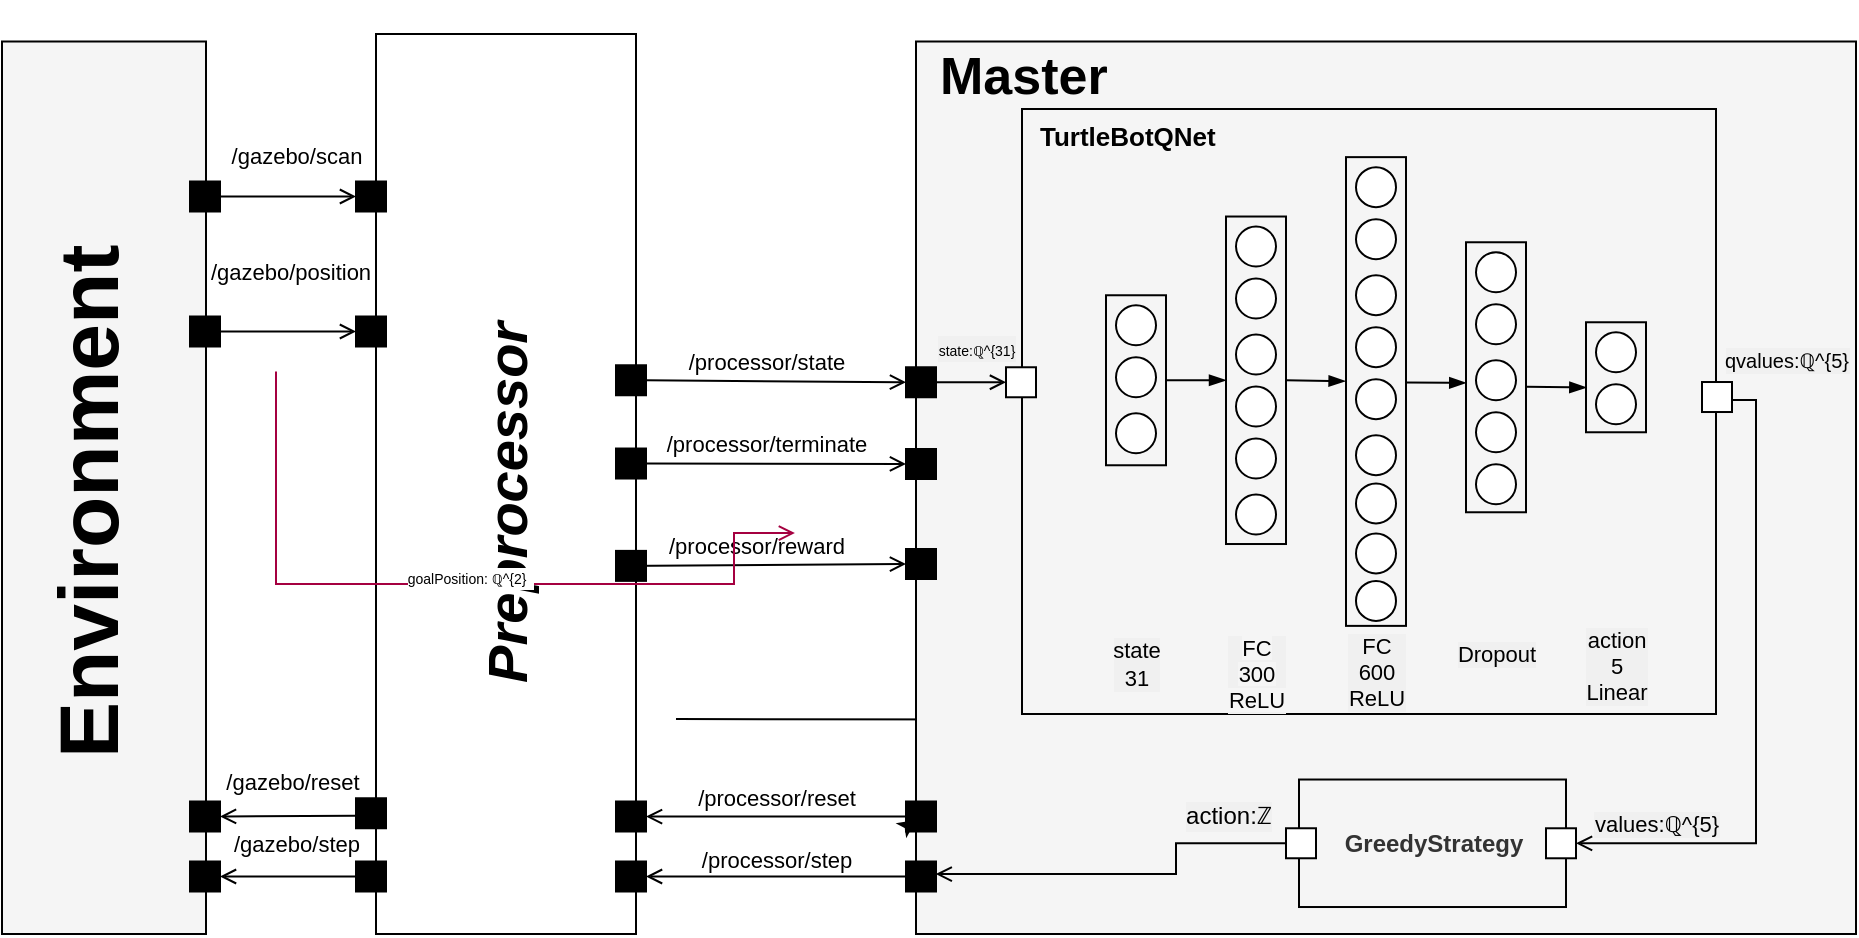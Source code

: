 <mxfile>
    <diagram id="YrSzpa-H51OLec4P3ytI" name="Page-1">
        <mxGraphModel dx="1085" dy="643" grid="1" gridSize="10" guides="1" tooltips="1" connect="1" arrows="1" fold="1" page="1" pageScale="1" pageWidth="850" pageHeight="1100" background="#FFFFFF" math="0" shadow="0">
            <root>
                <mxCell id="0"/>
                <mxCell id="1" parent="0"/>
                <mxCell id="10" style="edgeStyle=none;html=1;entryX=0;entryY=0.5;entryDx=0;entryDy=0;startArrow=none;endArrow=open;endFill=0;strokeColor=#000000;" parent="1" source="21" target="9" edge="1">
                    <mxGeometry relative="1" as="geometry">
                        <mxPoint x="190" y="117.76" as="sourcePoint"/>
                    </mxGeometry>
                </mxCell>
                <mxCell id="12" value="/gazebo/scan" style="edgeLabel;html=1;align=center;verticalAlign=middle;resizable=0;points=[];fontColor=#000000;labelBackgroundColor=#FFFFFF;" parent="10" vertex="1" connectable="0">
                    <mxGeometry x="0.32" y="-4" relative="1" as="geometry">
                        <mxPoint x="-7" y="-25" as="offset"/>
                    </mxGeometry>
                </mxCell>
                <mxCell id="3" value="" style="rounded=0;whiteSpace=wrap;html=1;direction=south;fillColor=#f5f5f5;fontColor=#333333;strokeColor=#000000;" parent="1" vertex="1">
                    <mxGeometry x="173" y="43.75" width="102" height="446.25" as="geometry"/>
                </mxCell>
                <mxCell id="5" value="" style="rounded=0;whiteSpace=wrap;html=1;direction=south;fillColor=#FFFFFF;fontColor=#333333;strokeColor=#000000;" parent="1" vertex="1">
                    <mxGeometry x="360" y="40" width="130" height="450" as="geometry"/>
                </mxCell>
                <mxCell id="9" value="" style="whiteSpace=wrap;html=1;aspect=fixed;fillColor=#000000;" parent="1" vertex="1">
                    <mxGeometry x="350" y="113.75" width="15" height="15" as="geometry"/>
                </mxCell>
                <mxCell id="18" style="edgeStyle=none;html=1;entryX=0;entryY=0.5;entryDx=0;entryDy=0;startArrow=none;endArrow=open;endFill=0;strokeColor=#000000;exitX=1;exitY=0.5;exitDx=0;exitDy=0;" parent="1" source="24" target="20" edge="1">
                    <mxGeometry relative="1" as="geometry">
                        <mxPoint x="195" y="185.26" as="sourcePoint"/>
                    </mxGeometry>
                </mxCell>
                <mxCell id="19" value="/gazebo/position" style="edgeLabel;html=1;align=center;verticalAlign=middle;resizable=0;points=[];spacingBottom=8;fontColor=#000000;labelBackgroundColor=#FFFFFF;" parent="18" vertex="1" connectable="0">
                    <mxGeometry x="0.32" y="-4" relative="1" as="geometry">
                        <mxPoint x="-10" y="-30" as="offset"/>
                    </mxGeometry>
                </mxCell>
                <mxCell id="20" value="" style="whiteSpace=wrap;html=1;aspect=fixed;fillColor=#000000;" parent="1" vertex="1">
                    <mxGeometry x="350" y="181.25" width="15" height="15" as="geometry"/>
                </mxCell>
                <mxCell id="21" value="" style="whiteSpace=wrap;html=1;aspect=fixed;fillColor=#000000;" parent="1" vertex="1">
                    <mxGeometry x="267" y="113.75" width="15" height="15" as="geometry"/>
                </mxCell>
                <mxCell id="24" value="" style="whiteSpace=wrap;html=1;aspect=fixed;fillColor=#000000;" parent="1" vertex="1">
                    <mxGeometry x="267" y="181.25" width="15" height="15" as="geometry"/>
                </mxCell>
                <mxCell id="27" style="edgeStyle=none;html=1;entryX=0;entryY=0.5;entryDx=0;entryDy=0;startArrow=none;endArrow=open;endFill=0;strokeColor=#000000;exitX=1;exitY=0.5;exitDx=0;exitDy=0;" parent="1" source="140" target="253" edge="1">
                    <mxGeometry relative="1" as="geometry">
                        <mxPoint x="520" y="211.63" as="sourcePoint"/>
                        <mxPoint x="615" y="211.63" as="targetPoint"/>
                    </mxGeometry>
                </mxCell>
                <mxCell id="28" value="/processor/state" style="edgeLabel;html=1;align=center;verticalAlign=middle;resizable=0;points=[];fontColor=#000000;labelBackgroundColor=#FFFFFF;" parent="27" vertex="1" connectable="0">
                    <mxGeometry x="0.32" y="-4" relative="1" as="geometry">
                        <mxPoint x="-26" y="-14" as="offset"/>
                    </mxGeometry>
                </mxCell>
                <mxCell id="30" value="" style="whiteSpace=wrap;html=1;aspect=fixed;fillColor=#000000;" parent="1" vertex="1">
                    <mxGeometry x="480" y="423.75" width="15" height="15" as="geometry"/>
                </mxCell>
                <mxCell id="31" style="edgeStyle=none;html=1;entryX=0;entryY=0.5;entryDx=0;entryDy=0;startArrow=none;endArrow=open;endFill=0;strokeColor=#000000;exitX=1;exitY=0.5;exitDx=0;exitDy=0;" parent="1" source="138" target="254" edge="1">
                    <mxGeometry relative="1" as="geometry">
                        <mxPoint x="535" y="255" as="sourcePoint"/>
                    </mxGeometry>
                </mxCell>
                <mxCell id="32" value="/processor/terminate" style="edgeLabel;html=1;align=center;verticalAlign=middle;resizable=0;points=[];fontColor=#000000;labelBackgroundColor=#FFFFFF;" parent="31" vertex="1" connectable="0">
                    <mxGeometry x="0.32" y="-4" relative="1" as="geometry">
                        <mxPoint x="-26" y="-14" as="offset"/>
                    </mxGeometry>
                </mxCell>
                <mxCell id="34" value="" style="whiteSpace=wrap;html=1;aspect=fixed;fillColor=#000000;" parent="1" vertex="1">
                    <mxGeometry x="480" y="453.75" width="15" height="15" as="geometry"/>
                </mxCell>
                <mxCell id="35" style="edgeStyle=none;html=1;entryX=0;entryY=0.5;entryDx=0;entryDy=0;startArrow=none;endArrow=open;endFill=0;strokeColor=#000000;exitX=0;exitY=0.5;exitDx=0;exitDy=0;" parent="1" source="38" target="255" edge="1">
                    <mxGeometry relative="1" as="geometry">
                        <mxPoint x="525" y="253.75" as="sourcePoint"/>
                    </mxGeometry>
                </mxCell>
                <mxCell id="36" value="/processor/reward" style="edgeLabel;html=1;align=center;verticalAlign=middle;resizable=0;points=[];fontColor=#000000;labelBackgroundColor=#FFFFFF;" parent="35" vertex="1" connectable="0">
                    <mxGeometry x="0.32" y="-4" relative="1" as="geometry">
                        <mxPoint x="-26" y="-14" as="offset"/>
                    </mxGeometry>
                </mxCell>
                <mxCell id="38" value="" style="whiteSpace=wrap;html=1;aspect=fixed;fillColor=#000000;" parent="1" vertex="1">
                    <mxGeometry x="480" y="298.44" width="15" height="15" as="geometry"/>
                </mxCell>
                <mxCell id="79" value="&lt;font size=&quot;1&quot;&gt;&lt;b&gt;&lt;i style=&quot;font-size: 28px&quot;&gt;Preprocessor&lt;/i&gt;&lt;/b&gt;&lt;/font&gt;" style="text;html=1;resizable=0;autosize=1;align=center;verticalAlign=middle;points=[];fillColor=none;strokeColor=none;rounded=0;labelBackgroundColor=#FFFFFF;fontSize=9;fontColor=#000000;rotation=-90;" parent="1" vertex="1">
                    <mxGeometry x="325" y="264.69" width="200" height="20" as="geometry"/>
                </mxCell>
                <mxCell id="115" style="edgeStyle=none;html=1;entryX=0;entryY=0.5;entryDx=0;entryDy=0;startArrow=open;endArrow=none;endFill=0;strokeColor=#000000;startFill=0;" parent="1" source="118" target="117" edge="1">
                    <mxGeometry relative="1" as="geometry">
                        <mxPoint x="270" y="457.76" as="sourcePoint"/>
                    </mxGeometry>
                </mxCell>
                <mxCell id="116" value="/processor/step" style="edgeLabel;html=1;align=center;verticalAlign=middle;resizable=0;points=[];fontColor=#000000;labelBackgroundColor=#FFFFFF;" parent="115" vertex="1" connectable="0">
                    <mxGeometry x="0.32" y="-4" relative="1" as="geometry">
                        <mxPoint x="233" y="-13" as="offset"/>
                    </mxGeometry>
                </mxCell>
                <mxCell id="117" value="" style="whiteSpace=wrap;html=1;aspect=fixed;fillColor=#000000;" parent="1" vertex="1">
                    <mxGeometry x="350" y="453.75" width="15" height="15" as="geometry"/>
                </mxCell>
                <mxCell id="118" value="" style="whiteSpace=wrap;html=1;aspect=fixed;fillColor=#000000;" parent="1" vertex="1">
                    <mxGeometry x="267" y="453.75" width="15" height="15" as="geometry"/>
                </mxCell>
                <mxCell id="121" value="" style="whiteSpace=wrap;html=1;aspect=fixed;fillColor=#000000;" parent="1" vertex="1">
                    <mxGeometry x="350" y="422.13" width="15" height="15" as="geometry"/>
                </mxCell>
                <mxCell id="122" value="" style="whiteSpace=wrap;html=1;aspect=fixed;fillColor=#000000;" parent="1" vertex="1">
                    <mxGeometry x="267" y="423.75" width="15" height="15" as="geometry"/>
                </mxCell>
                <mxCell id="133" value="&lt;b style=&quot;color: rgb(0 , 0 , 0) ; font-family: &amp;#34;helvetica&amp;#34; ; font-size: 42px ; font-style: normal ; letter-spacing: normal ; text-align: center ; text-indent: 0px ; text-transform: none ; word-spacing: 0px&quot;&gt;&lt;font style=&quot;font-size: 42px&quot;&gt;Environment&lt;/font&gt;&lt;/b&gt;" style="text;whiteSpace=wrap;html=1;fontSize=42;rotation=-90;" parent="1" vertex="1">
                    <mxGeometry x="80" y="229.01" width="280" height="70" as="geometry"/>
                </mxCell>
                <mxCell id="138" value="" style="whiteSpace=wrap;html=1;aspect=fixed;fillColor=#000000;" parent="1" vertex="1">
                    <mxGeometry x="480" y="247.26" width="15" height="15" as="geometry"/>
                </mxCell>
                <mxCell id="140" value="" style="whiteSpace=wrap;html=1;aspect=fixed;fillColor=#000000;" parent="1" vertex="1">
                    <mxGeometry x="480" y="205.63" width="15" height="15" as="geometry"/>
                </mxCell>
                <mxCell id="148" style="edgeStyle=orthogonalEdgeStyle;rounded=0;jumpSize=15;html=1;exitX=1;exitY=0.385;exitDx=0;exitDy=0;entryX=0;entryY=0.25;entryDx=0;entryDy=0;labelBackgroundColor=#FFFFFF;fontSize=17;fontColor=#3333FF;startArrow=none;startFill=0;endArrow=open;endFill=0;strokeColor=#000000;exitPerimeter=0;" parent="1" source="47" edge="1">
                    <mxGeometry relative="1" as="geometry">
                        <mxPoint x="510" y="382.5" as="sourcePoint"/>
                        <mxPoint x="820" y="120.625" as="targetPoint"/>
                    </mxGeometry>
                </mxCell>
                <mxCell id="164" style="edgeStyle=orthogonalEdgeStyle;rounded=0;jumpSize=15;html=1;labelBackgroundColor=#FFFFFF;fontSize=13;fontColor=#3333FF;startArrow=none;startFill=0;endArrow=open;endFill=0;strokeColor=#000000;exitX=0;exitY=0.5;exitDx=0;exitDy=0;" parent="1" source="256" edge="1" target="30">
                    <mxGeometry relative="1" as="geometry">
                        <mxPoint x="1130" y="440" as="sourcePoint"/>
                        <mxPoint x="300" y="430" as="targetPoint"/>
                        <Array as="points">
                            <mxPoint x="615" y="431"/>
                            <mxPoint x="500" y="431"/>
                        </Array>
                    </mxGeometry>
                </mxCell>
                <mxCell id="165" style="edgeStyle=orthogonalEdgeStyle;rounded=0;jumpSize=15;html=1;exitX=0;exitY=0.5;exitDx=0;exitDy=0;labelBackgroundColor=#FFFFFF;fontSize=13;fontColor=#3333FF;startArrow=none;startFill=0;endArrow=open;endFill=0;strokeColor=#000000;entryX=1;entryY=0.5;entryDx=0;entryDy=0;" parent="1" source="257" edge="1" target="34">
                    <mxGeometry relative="1" as="geometry">
                        <mxPoint x="940" y="488.75" as="sourcePoint"/>
                        <mxPoint x="300" y="470" as="targetPoint"/>
                        <Array as="points"/>
                    </mxGeometry>
                </mxCell>
                <mxCell id="193" value="&lt;font style=&quot;font-size: 7px&quot;&gt;goalPosition:&amp;nbsp;ℚ^{2}&amp;nbsp;&amp;nbsp;&lt;/font&gt;" style="edgeStyle=orthogonalEdgeStyle;html=1;labelBackgroundColor=#FFFFFF;fontSize=9;fontColor=#000000;startArrow=none;startFill=0;endArrow=open;endFill=0;strokeColor=#A50040;rounded=0;spacing=3;spacingTop=-7;entryX=-0.006;entryY=0.651;entryDx=0;entryDy=0;exitX=1;exitY=0.5;exitDx=0;exitDy=0;entryPerimeter=0;fillColor=#d80073;" parent="1" source="160" edge="1">
                    <mxGeometry x="0.04" relative="1" as="geometry">
                        <mxPoint x="569.46" y="289.53" as="targetPoint"/>
                        <Array as="points">
                            <mxPoint x="539" y="315"/>
                            <mxPoint x="539" y="290"/>
                        </Array>
                        <mxPoint as="offset"/>
                        <mxPoint x="310" y="208.75" as="sourcePoint"/>
                    </mxGeometry>
                </mxCell>
                <mxCell id="198" value="&lt;font style=&quot;font-size: 7px&quot;&gt;isCrash: B&amp;nbsp;&lt;/font&gt;" style="edgeStyle=orthogonalEdgeStyle;html=1;labelBackgroundColor=#FFFFFF;fontSize=9;fontColor=#000000;startArrow=none;startFill=0;endArrow=open;endFill=0;strokeColor=#2D7600;rounded=0;spacing=3;spacingTop=-7;fillColor=#60a917;exitX=0.5;exitY=1;exitDx=0;exitDy=0;entryX=-0.016;entryY=0.105;entryDx=0;entryDy=0;entryPerimeter=0;" parent="1" source="99" edge="1">
                    <mxGeometry x="-0.173" y="10" relative="1" as="geometry">
                        <mxPoint x="808.56" y="268.8" as="targetPoint"/>
                        <Array as="points">
                            <mxPoint x="835" y="240"/>
                            <mxPoint x="790" y="240"/>
                            <mxPoint x="790" y="269"/>
                        </Array>
                        <mxPoint as="offset"/>
                        <mxPoint x="670" y="292" as="sourcePoint"/>
                    </mxGeometry>
                </mxCell>
                <mxCell id="201" style="edgeStyle=orthogonalEdgeStyle;rounded=0;jumpSize=15;html=1;entryX=0.75;entryY=0;entryDx=0;entryDy=0;labelBackgroundColor=#FFFFFF;fontSize=17;fontColor=#3333FF;startArrow=none;startFill=0;endArrow=open;endFill=0;strokeColor=#A50040;fillColor=#d80073;" parent="1" source="47" edge="1">
                    <mxGeometry relative="1" as="geometry">
                        <mxPoint x="710" y="158" as="sourcePoint"/>
                        <mxPoint x="857.5" y="187.5" as="targetPoint"/>
                        <Array as="points">
                            <mxPoint x="710" y="170"/>
                            <mxPoint x="858" y="170"/>
                        </Array>
                    </mxGeometry>
                </mxCell>
                <mxCell id="212" style="edgeStyle=none;html=1;entryX=0;entryY=0.5;entryDx=0;entryDy=0;startArrow=open;endArrow=none;endFill=0;strokeColor=#000000;startFill=0;exitX=1;exitY=0.5;exitDx=0;exitDy=0;" parent="1" source="122" edge="1">
                    <mxGeometry relative="1" as="geometry">
                        <mxPoint x="282" y="423.75" as="sourcePoint"/>
                        <mxPoint x="350" y="430.88" as="targetPoint"/>
                    </mxGeometry>
                </mxCell>
                <mxCell id="213" value="/processor/reset" style="edgeLabel;html=1;align=center;verticalAlign=middle;resizable=0;points=[];fontColor=#000000;labelBackgroundColor=#FFFFFF;" parent="212" vertex="1" connectable="0">
                    <mxGeometry x="0.32" y="-4" relative="1" as="geometry">
                        <mxPoint x="233" y="-13" as="offset"/>
                    </mxGeometry>
                </mxCell>
                <mxCell id="234" value="" style="rounded=0;whiteSpace=wrap;html=1;direction=south;fillColor=#f5f5f5;fontColor=#333333;strokeColor=#000000;" parent="1" vertex="1">
                    <mxGeometry x="630" y="43.75" width="470" height="446.25" as="geometry"/>
                </mxCell>
                <mxCell id="235" value="&lt;b style=&quot;color: rgb(0 , 0 , 0) ; font-family: &amp;#34;helvetica&amp;#34; ; font-size: 42px ; font-style: normal ; letter-spacing: normal ; text-align: center ; text-indent: 0px ; text-transform: none ; word-spacing: 0px&quot;&gt;&lt;font style=&quot;font-size: 26px&quot;&gt;Master&lt;/font&gt;&lt;/b&gt;" style="text;whiteSpace=wrap;html=1;fontSize=42;rotation=0;" parent="1" vertex="1">
                    <mxGeometry x="640" y="23.75" width="95" height="76.25" as="geometry"/>
                </mxCell>
                <mxCell id="253" value="" style="whiteSpace=wrap;html=1;aspect=fixed;fillColor=#000000;" parent="1" vertex="1">
                    <mxGeometry x="625" y="206.63" width="15" height="15" as="geometry"/>
                </mxCell>
                <mxCell id="254" value="" style="whiteSpace=wrap;html=1;aspect=fixed;fillColor=#000000;" parent="1" vertex="1">
                    <mxGeometry x="625" y="247.5" width="15" height="15" as="geometry"/>
                </mxCell>
                <mxCell id="255" value="" style="whiteSpace=wrap;html=1;aspect=fixed;fillColor=#000000;" parent="1" vertex="1">
                    <mxGeometry x="625" y="297.5" width="15" height="15" as="geometry"/>
                </mxCell>
                <mxCell id="319" value="" style="edgeStyle=none;html=1;fontSize=11;fontColor=#000000;" edge="1" parent="1" source="256" target="234">
                    <mxGeometry relative="1" as="geometry"/>
                </mxCell>
                <mxCell id="256" value="" style="whiteSpace=wrap;html=1;aspect=fixed;fillColor=#000000;" parent="1" vertex="1">
                    <mxGeometry x="625" y="423.75" width="15" height="15" as="geometry"/>
                </mxCell>
                <mxCell id="257" value="" style="whiteSpace=wrap;html=1;aspect=fixed;fillColor=#000000;" parent="1" vertex="1">
                    <mxGeometry x="625" y="453.75" width="15" height="15" as="geometry"/>
                </mxCell>
                <mxCell id="258" value="" style="rounded=0;whiteSpace=wrap;html=1;direction=south;fillColor=#F5F5F5;fontColor=#333333;strokeColor=#000000;spacing=2;spacingRight=0;spacingLeft=0;spacingTop=0;" vertex="1" parent="1">
                    <mxGeometry x="683" y="77.5" width="347" height="302.5" as="geometry"/>
                </mxCell>
                <mxCell id="259" value="" style="rounded=0;whiteSpace=wrap;html=1;direction=south;fillColor=#f5f5f5;fontColor=#333333;strokeColor=#000000;" vertex="1" parent="1">
                    <mxGeometry x="725" y="170.63" width="30" height="85" as="geometry"/>
                </mxCell>
                <mxCell id="264" value="" style="whiteSpace=wrap;html=1;aspect=fixed;fillColor=#FFFFFF;spacingRight=0;spacingLeft=0;strokeColor=#000000;" vertex="1" parent="1">
                    <mxGeometry x="675" y="206.63" width="15" height="15" as="geometry"/>
                </mxCell>
                <mxCell id="265" value="&lt;span style=&quot;color: rgb(0 , 0 , 0) ; font-family: &amp;#34;helvetica&amp;#34; ; font-style: normal ; letter-spacing: normal ; text-align: center ; text-indent: 0px ; text-transform: none ; word-spacing: 0px&quot;&gt;&lt;font style=&quot;font-size: 13px&quot;&gt;&lt;b&gt;TurtleBotQNet&lt;/b&gt;&lt;/font&gt;&lt;/span&gt;" style="text;whiteSpace=wrap;html=1;fontSize=42;rotation=0;" vertex="1" parent="1">
                    <mxGeometry x="690" y="50" width="95" height="50" as="geometry"/>
                </mxCell>
                <mxCell id="266" value="" style="ellipse;whiteSpace=wrap;html=1;aspect=fixed;fontSize=13;strokeColor=#000000;fillColor=#FFFFFF;" vertex="1" parent="1">
                    <mxGeometry x="730" y="175.63" width="20" height="20" as="geometry"/>
                </mxCell>
                <mxCell id="268" value="" style="ellipse;whiteSpace=wrap;html=1;aspect=fixed;fontSize=13;strokeColor=#000000;fillColor=#FFFFFF;" vertex="1" parent="1">
                    <mxGeometry x="730" y="201.63" width="20" height="20" as="geometry"/>
                </mxCell>
                <mxCell id="269" value="" style="ellipse;whiteSpace=wrap;html=1;aspect=fixed;fontSize=13;strokeColor=#000000;fillColor=#FFFFFF;" vertex="1" parent="1">
                    <mxGeometry x="730" y="229.63" width="20" height="20" as="geometry"/>
                </mxCell>
                <mxCell id="271" value="" style="rounded=0;whiteSpace=wrap;html=1;direction=south;fillColor=#f5f5f5;fontColor=#333333;strokeColor=#000000;" vertex="1" parent="1">
                    <mxGeometry x="785" y="131.26" width="30" height="163.75" as="geometry"/>
                </mxCell>
                <mxCell id="272" value="" style="ellipse;whiteSpace=wrap;html=1;aspect=fixed;fontSize=13;strokeColor=#000000;fillColor=#FFFFFF;" vertex="1" parent="1">
                    <mxGeometry x="790" y="136.26" width="20" height="20" as="geometry"/>
                </mxCell>
                <mxCell id="273" value="" style="ellipse;whiteSpace=wrap;html=1;aspect=fixed;fontSize=13;strokeColor=#000000;fillColor=#FFFFFF;" vertex="1" parent="1">
                    <mxGeometry x="790" y="162.26" width="20" height="20" as="geometry"/>
                </mxCell>
                <mxCell id="274" value="" style="ellipse;whiteSpace=wrap;html=1;aspect=fixed;fontSize=13;strokeColor=#000000;fillColor=#FFFFFF;" vertex="1" parent="1">
                    <mxGeometry x="790" y="190.26" width="20" height="20" as="geometry"/>
                </mxCell>
                <mxCell id="279" value="" style="ellipse;whiteSpace=wrap;html=1;aspect=fixed;fontSize=13;strokeColor=#000000;fillColor=#FFFFFF;" vertex="1" parent="1">
                    <mxGeometry x="790" y="270.26" width="20" height="20" as="geometry"/>
                </mxCell>
                <mxCell id="280" value="" style="ellipse;whiteSpace=wrap;html=1;aspect=fixed;fontSize=13;strokeColor=#000000;fillColor=#FFFFFF;" vertex="1" parent="1">
                    <mxGeometry x="790" y="242.26" width="20" height="20" as="geometry"/>
                </mxCell>
                <mxCell id="281" value="" style="ellipse;whiteSpace=wrap;html=1;aspect=fixed;fontSize=13;strokeColor=#000000;fillColor=#FFFFFF;" vertex="1" parent="1">
                    <mxGeometry x="790" y="216.26" width="20" height="20" as="geometry"/>
                </mxCell>
                <mxCell id="283" value="" style="rounded=0;whiteSpace=wrap;html=1;direction=south;fillColor=#f5f5f5;fontColor=#333333;strokeColor=#000000;" vertex="1" parent="1">
                    <mxGeometry x="845" y="101.57" width="30" height="234.37" as="geometry"/>
                </mxCell>
                <mxCell id="284" value="" style="ellipse;whiteSpace=wrap;html=1;aspect=fixed;fontSize=13;strokeColor=#000000;fillColor=#FFFFFF;" vertex="1" parent="1">
                    <mxGeometry x="850" y="106.57" width="20" height="20" as="geometry"/>
                </mxCell>
                <mxCell id="285" value="" style="ellipse;whiteSpace=wrap;html=1;aspect=fixed;fontSize=13;strokeColor=#000000;fillColor=#FFFFFF;" vertex="1" parent="1">
                    <mxGeometry x="850" y="132.57" width="20" height="20" as="geometry"/>
                </mxCell>
                <mxCell id="286" value="" style="ellipse;whiteSpace=wrap;html=1;aspect=fixed;fontSize=13;strokeColor=#000000;fillColor=#FFFFFF;" vertex="1" parent="1">
                    <mxGeometry x="850" y="160.57" width="20" height="20" as="geometry"/>
                </mxCell>
                <mxCell id="287" value="" style="ellipse;whiteSpace=wrap;html=1;aspect=fixed;fontSize=13;strokeColor=#000000;fillColor=#FFFFFF;" vertex="1" parent="1">
                    <mxGeometry x="850" y="240.57" width="20" height="20" as="geometry"/>
                </mxCell>
                <mxCell id="288" value="" style="ellipse;whiteSpace=wrap;html=1;aspect=fixed;fontSize=13;strokeColor=#000000;fillColor=#FFFFFF;" vertex="1" parent="1">
                    <mxGeometry x="850" y="212.57" width="20" height="20" as="geometry"/>
                </mxCell>
                <mxCell id="289" value="" style="ellipse;whiteSpace=wrap;html=1;aspect=fixed;fontSize=13;strokeColor=#000000;fillColor=#FFFFFF;" vertex="1" parent="1">
                    <mxGeometry x="850" y="186.57" width="20" height="20" as="geometry"/>
                </mxCell>
                <mxCell id="290" value="" style="ellipse;whiteSpace=wrap;html=1;aspect=fixed;fontSize=13;strokeColor=#000000;fillColor=#FFFFFF;" vertex="1" parent="1">
                    <mxGeometry x="850" y="264.69" width="20" height="20" as="geometry"/>
                </mxCell>
                <mxCell id="291" value="" style="ellipse;whiteSpace=wrap;html=1;aspect=fixed;fontSize=13;strokeColor=#000000;fillColor=#FFFFFF;" vertex="1" parent="1">
                    <mxGeometry x="850" y="289.69" width="20" height="20" as="geometry"/>
                </mxCell>
                <mxCell id="292" value="" style="ellipse;whiteSpace=wrap;html=1;aspect=fixed;fontSize=13;strokeColor=#000000;fillColor=#FFFFFF;" vertex="1" parent="1">
                    <mxGeometry x="850" y="313.44" width="20" height="20" as="geometry"/>
                </mxCell>
                <mxCell id="294" value="" style="rounded=0;whiteSpace=wrap;html=1;direction=south;fillColor=#f5f5f5;fontColor=#333333;strokeColor=#000000;" vertex="1" parent="1">
                    <mxGeometry x="905" y="144.13" width="30" height="135" as="geometry"/>
                </mxCell>
                <mxCell id="295" value="" style="ellipse;whiteSpace=wrap;html=1;aspect=fixed;fontSize=13;strokeColor=#000000;fillColor=#FFFFFF;" vertex="1" parent="1">
                    <mxGeometry x="910" y="149.13" width="20" height="20" as="geometry"/>
                </mxCell>
                <mxCell id="296" value="" style="ellipse;whiteSpace=wrap;html=1;aspect=fixed;fontSize=13;strokeColor=#000000;fillColor=#FFFFFF;" vertex="1" parent="1">
                    <mxGeometry x="910" y="175.13" width="20" height="20" as="geometry"/>
                </mxCell>
                <mxCell id="297" value="" style="ellipse;whiteSpace=wrap;html=1;aspect=fixed;fontSize=13;strokeColor=#000000;fillColor=#FFFFFF;" vertex="1" parent="1">
                    <mxGeometry x="910" y="203.13" width="20" height="20" as="geometry"/>
                </mxCell>
                <mxCell id="299" value="" style="ellipse;whiteSpace=wrap;html=1;aspect=fixed;fontSize=13;strokeColor=#000000;fillColor=#FFFFFF;" vertex="1" parent="1">
                    <mxGeometry x="910" y="255.13" width="20" height="20" as="geometry"/>
                </mxCell>
                <mxCell id="300" value="" style="ellipse;whiteSpace=wrap;html=1;aspect=fixed;fontSize=13;strokeColor=#000000;fillColor=#FFFFFF;" vertex="1" parent="1">
                    <mxGeometry x="910" y="229.13" width="20" height="20" as="geometry"/>
                </mxCell>
                <mxCell id="304" value="" style="rounded=0;whiteSpace=wrap;html=1;direction=south;fillColor=#f5f5f5;fontColor=#333333;strokeColor=#000000;" vertex="1" parent="1">
                    <mxGeometry x="965" y="184.13" width="30" height="55" as="geometry"/>
                </mxCell>
                <mxCell id="305" value="" style="ellipse;whiteSpace=wrap;html=1;aspect=fixed;fontSize=13;strokeColor=#000000;fillColor=#FFFFFF;" vertex="1" parent="1">
                    <mxGeometry x="970" y="189.13" width="20" height="20" as="geometry"/>
                </mxCell>
                <mxCell id="306" value="" style="ellipse;whiteSpace=wrap;html=1;aspect=fixed;fontSize=13;strokeColor=#000000;fillColor=#FFFFFF;" vertex="1" parent="1">
                    <mxGeometry x="970" y="215.13" width="20" height="20" as="geometry"/>
                </mxCell>
                <mxCell id="308" style="edgeStyle=none;html=1;entryX=0;entryY=0.5;entryDx=0;entryDy=0;startArrow=none;endArrow=open;endFill=0;strokeColor=#000000;exitX=1;exitY=0.5;exitDx=0;exitDy=0;" edge="1" parent="1" source="253" target="264">
                    <mxGeometry relative="1" as="geometry">
                        <mxPoint x="505" y="221.63" as="sourcePoint"/>
                        <mxPoint x="635" y="221.63" as="targetPoint"/>
                    </mxGeometry>
                </mxCell>
                <mxCell id="309" value="&lt;font style=&quot;font-size: 7px&quot;&gt;state:ℚ^{31}&lt;/font&gt;" style="edgeLabel;html=1;align=center;verticalAlign=middle;resizable=0;points=[];fontColor=#000000;labelBackgroundColor=#F0F0F0;labelBorderColor=none;" vertex="1" connectable="0" parent="308">
                    <mxGeometry x="0.32" y="-4" relative="1" as="geometry">
                        <mxPoint x="-3" y="-21" as="offset"/>
                    </mxGeometry>
                </mxCell>
                <mxCell id="310" value="&lt;font color=&quot;#000000&quot; style=&quot;font-size: 11px&quot;&gt;state&lt;br&gt;31&lt;br&gt;&lt;/font&gt;" style="text;html=1;resizable=0;autosize=1;align=center;verticalAlign=middle;points=[];fillColor=none;strokeColor=none;rounded=0;labelBackgroundColor=#F0F0F0;labelBorderColor=none;fontSize=7;" vertex="1" parent="1">
                    <mxGeometry x="720" y="340" width="40" height="30" as="geometry"/>
                </mxCell>
                <mxCell id="311" value="&lt;font color=&quot;#000000&quot; style=&quot;font-size: 11px&quot;&gt;&lt;span style=&quot;background-color: rgb(245 , 245 , 245)&quot;&gt;FC&lt;br&gt;300&lt;br&gt;ReLU&lt;/span&gt;&lt;br&gt;&lt;/font&gt;" style="text;html=1;resizable=0;autosize=1;align=center;verticalAlign=middle;points=[];fillColor=none;strokeColor=none;rounded=0;labelBackgroundColor=#F0F0F0;labelBorderColor=none;fontSize=7;" vertex="1" parent="1">
                    <mxGeometry x="780" y="340" width="40" height="40" as="geometry"/>
                </mxCell>
                <mxCell id="312" value="&lt;font color=&quot;#000000&quot; style=&quot;font-size: 11px&quot;&gt;FC&lt;br&gt;600&lt;br&gt;ReLU&lt;br&gt;&lt;/font&gt;" style="text;html=1;resizable=0;autosize=1;align=center;verticalAlign=middle;points=[];fillColor=none;strokeColor=none;rounded=0;labelBackgroundColor=#F0F0F0;labelBorderColor=none;fontSize=7;" vertex="1" parent="1">
                    <mxGeometry x="840" y="338.75" width="40" height="40" as="geometry"/>
                </mxCell>
                <mxCell id="313" value="&lt;font color=&quot;#000000&quot;&gt;&lt;font style=&quot;font-size: 11px&quot;&gt;Dropout&lt;/font&gt;&lt;br&gt;&lt;/font&gt;" style="text;html=1;resizable=0;autosize=1;align=center;verticalAlign=middle;points=[];fillColor=none;strokeColor=none;rounded=0;labelBackgroundColor=#F0F0F0;labelBorderColor=none;fontSize=7;" vertex="1" parent="1">
                    <mxGeometry x="895" y="340" width="50" height="20" as="geometry"/>
                </mxCell>
                <mxCell id="314" value="&lt;font color=&quot;#000000&quot; style=&quot;font-size: 11px&quot;&gt;action&lt;br&gt;5&lt;br&gt;Linear&lt;br&gt;&lt;/font&gt;" style="text;html=1;resizable=0;autosize=1;align=center;verticalAlign=middle;points=[];fillColor=none;strokeColor=none;rounded=0;labelBackgroundColor=#F0F0F0;labelBorderColor=none;fontSize=7;" vertex="1" parent="1">
                    <mxGeometry x="955" y="335.94" width="50" height="40" as="geometry"/>
                </mxCell>
                <mxCell id="317" value="&lt;b&gt;GreedyStrategy&lt;/b&gt;" style="rounded=0;whiteSpace=wrap;html=1;direction=south;fillColor=#f5f5f5;fontColor=#333333;strokeColor=#000000;spacing=2;spacingRight=0;spacingLeft=0;spacingTop=0;" vertex="1" parent="1">
                    <mxGeometry x="821.5" y="412.76" width="133.5" height="63.75" as="geometry"/>
                </mxCell>
                <mxCell id="320" value="" style="whiteSpace=wrap;html=1;aspect=fixed;fillColor=#FFFFFF;spacingRight=0;spacingLeft=0;strokeColor=#000000;" vertex="1" parent="1">
                    <mxGeometry x="945" y="437.14" width="15" height="15" as="geometry"/>
                </mxCell>
                <mxCell id="321" style="edgeStyle=orthogonalEdgeStyle;html=1;entryX=1;entryY=0.5;entryDx=0;entryDy=0;startArrow=none;endArrow=open;endFill=0;strokeColor=#000000;exitX=1.013;exitY=0.599;exitDx=0;exitDy=0;rounded=0;exitPerimeter=0;" edge="1" parent="1" target="320" source="323">
                    <mxGeometry relative="1" as="geometry">
                        <mxPoint x="1030" y="222.63" as="sourcePoint"/>
                        <mxPoint x="1025" y="230.13" as="targetPoint"/>
                        <Array as="points">
                            <mxPoint x="1050" y="223"/>
                            <mxPoint x="1050" y="445"/>
                        </Array>
                    </mxGeometry>
                </mxCell>
                <mxCell id="322" value="&lt;font style=&quot;font-size: 10px&quot;&gt;qvalues:ℚ^{5}&lt;/font&gt;" style="edgeLabel;html=1;align=center;verticalAlign=middle;resizable=0;points=[];fontColor=#000000;labelBackgroundColor=#F0F0F0;labelBorderColor=none;" vertex="1" connectable="0" parent="321">
                    <mxGeometry x="0.32" y="-4" relative="1" as="geometry">
                        <mxPoint x="19" y="-222" as="offset"/>
                    </mxGeometry>
                </mxCell>
                <mxCell id="323" value="" style="whiteSpace=wrap;html=1;aspect=fixed;fillColor=#FFFFFF;spacingRight=0;spacingLeft=0;strokeColor=#000000;" vertex="1" parent="1">
                    <mxGeometry x="1023" y="214.01" width="15" height="15" as="geometry"/>
                </mxCell>
                <mxCell id="326" style="edgeStyle=orthogonalEdgeStyle;html=1;startArrow=none;endArrow=open;endFill=0;strokeColor=#000000;exitX=0;exitY=0.5;exitDx=0;exitDy=0;rounded=0;entryX=0.991;entryY=0.418;entryDx=0;entryDy=0;entryPerimeter=0;" edge="1" parent="1" source="328" target="257">
                    <mxGeometry relative="1" as="geometry">
                        <mxPoint x="1040" y="232.63" as="sourcePoint"/>
                        <mxPoint x="640" y="460" as="targetPoint"/>
                        <Array as="points">
                            <mxPoint x="760" y="445"/>
                            <mxPoint x="760" y="460"/>
                        </Array>
                    </mxGeometry>
                </mxCell>
                <mxCell id="327" value="&lt;font style=&quot;font-size: 12px&quot;&gt;action:ℤ&lt;/font&gt;" style="edgeLabel;html=1;align=center;verticalAlign=middle;resizable=0;points=[];fontColor=#000000;labelBackgroundColor=#F0F0F0;labelBorderColor=none;" vertex="1" connectable="0" parent="326">
                    <mxGeometry x="0.32" y="-4" relative="1" as="geometry">
                        <mxPoint x="81" y="-25" as="offset"/>
                    </mxGeometry>
                </mxCell>
                <mxCell id="328" value="" style="whiteSpace=wrap;html=1;aspect=fixed;fillColor=#FFFFFF;spacingRight=0;spacingLeft=0;strokeColor=#000000;" vertex="1" parent="1">
                    <mxGeometry x="815" y="437.13" width="15" height="15" as="geometry"/>
                </mxCell>
                <mxCell id="329" value="&lt;font style=&quot;font-size: 11px&quot;&gt;values:ℚ^{5}&lt;/font&gt;" style="edgeLabel;html=1;align=center;verticalAlign=middle;resizable=0;points=[];fontColor=#000000;labelBackgroundColor=#F0F0F0;labelBorderColor=none;" vertex="1" connectable="0" parent="1">
                    <mxGeometry x="1100" y="222.568" as="geometry">
                        <mxPoint x="-100" y="212" as="offset"/>
                    </mxGeometry>
                </mxCell>
                <mxCell id="330" style="edgeStyle=none;html=1;entryX=0.5;entryY=1;entryDx=0;entryDy=0;startArrow=none;endArrow=blockThin;endFill=1;strokeColor=#000000;exitX=0.5;exitY=0;exitDx=0;exitDy=0;" edge="1" parent="1" source="259" target="271">
                    <mxGeometry relative="1" as="geometry">
                        <mxPoint x="650" y="224.13" as="sourcePoint"/>
                        <mxPoint x="685" y="224.13" as="targetPoint"/>
                    </mxGeometry>
                </mxCell>
                <mxCell id="333" style="edgeStyle=none;html=1;entryX=0.478;entryY=1.007;entryDx=0;entryDy=0;startArrow=none;endArrow=blockThin;endFill=1;strokeColor=#000000;exitX=0.5;exitY=0;exitDx=0;exitDy=0;entryPerimeter=0;" edge="1" parent="1" source="271" target="283">
                    <mxGeometry relative="1" as="geometry">
                        <mxPoint x="807.5" y="201.63" as="sourcePoint"/>
                        <mxPoint x="837.5" y="201.635" as="targetPoint"/>
                    </mxGeometry>
                </mxCell>
                <mxCell id="334" style="edgeStyle=none;html=1;startArrow=none;endArrow=blockThin;endFill=1;strokeColor=#000000;exitX=0.481;exitY=0.009;exitDx=0;exitDy=0;entryX=0.521;entryY=0.996;entryDx=0;entryDy=0;exitPerimeter=0;entryPerimeter=0;" edge="1" parent="1" source="283" target="294">
                    <mxGeometry relative="1" as="geometry">
                        <mxPoint x="865" y="203.13" as="sourcePoint"/>
                        <mxPoint x="895" y="203" as="targetPoint"/>
                    </mxGeometry>
                </mxCell>
                <mxCell id="335" style="edgeStyle=none;html=1;entryX=0.594;entryY=0.995;entryDx=0;entryDy=0;startArrow=none;endArrow=blockThin;endFill=1;strokeColor=#000000;exitX=0.535;exitY=-0.001;exitDx=0;exitDy=0;exitPerimeter=0;entryPerimeter=0;" edge="1" parent="1" source="294" target="304">
                    <mxGeometry relative="1" as="geometry">
                        <mxPoint x="925" y="211.49" as="sourcePoint"/>
                        <mxPoint x="955" y="211.495" as="targetPoint"/>
                    </mxGeometry>
                </mxCell>
                <mxCell id="336" value="/gazebo/step" style="edgeLabel;html=1;align=center;verticalAlign=middle;resizable=0;points=[];fontColor=#000000;labelBackgroundColor=#FFFFFF;" vertex="1" connectable="0" parent="1">
                    <mxGeometry x="569.821" y="435.006" as="geometry">
                        <mxPoint x="-250" y="10" as="offset"/>
                    </mxGeometry>
                </mxCell>
                <mxCell id="337" value="/gazebo/reset" style="edgeLabel;html=1;align=center;verticalAlign=middle;resizable=0;points=[];fontColor=#000000;labelBackgroundColor=#FFFFFF;" vertex="1" connectable="0" parent="1">
                    <mxGeometry x="590.001" y="437.126" as="geometry">
                        <mxPoint x="-272" y="-23" as="offset"/>
                    </mxGeometry>
                </mxCell>
            </root>
        </mxGraphModel>
    </diagram>
</mxfile>